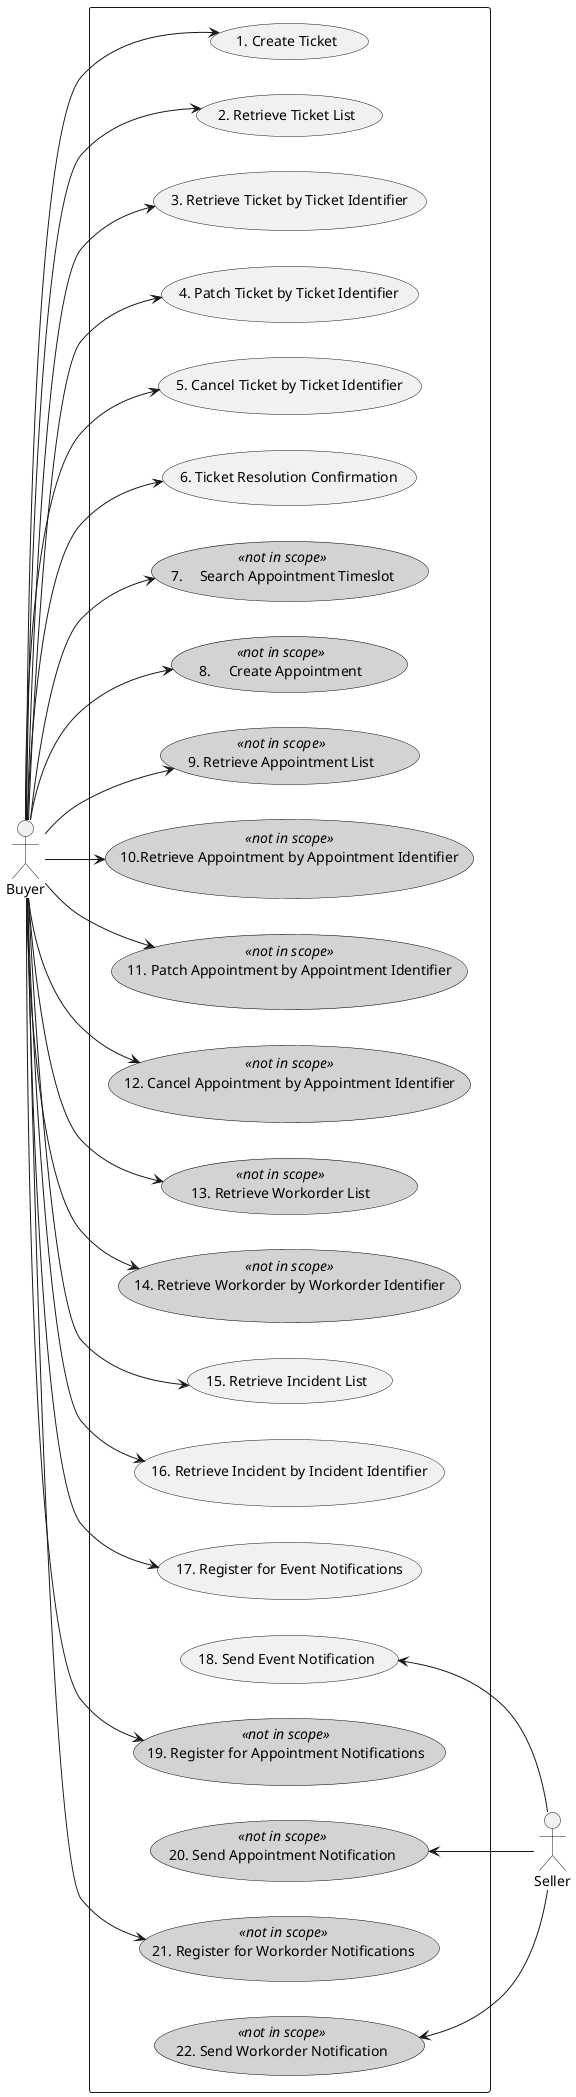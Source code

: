@startuml

left to right direction
actor Seller
actor Buyer

skinparam usecase {
BackgroundColor<<not in scope>> LightGrey
BorderColor<<not in scope>> Black
}

rectangle {
(1. Create Ticket)
(2. Retrieve Ticket List)
(3. Retrieve Ticket by Ticket Identifier)
(4. Patch Ticket by Ticket Identifier)
(5. Cancel Ticket by Ticket Identifier)
(6. Ticket Resolution Confirmation)
(7.	Search Appointment Timeslot)<<not in scope>>
(8.	Create Appointment)<<not in scope>> 
(9. Retrieve Appointment List)<<not in scope>> 
(10.Retrieve Appointment by Appointment Identifier)<<not in scope>> 
(11. Patch Appointment by Appointment Identifier)<<not in scope>> 
(12. Cancel Appointment by Appointment Identifier)<<not in scope>> 
(13. Retrieve Workorder List)<<not in scope>> 
(14. Retrieve Workorder by Workorder Identifier)<<not in scope>> 
(15. Retrieve Incident List)
(16. Retrieve Incident by Incident Identifier)
(17. Register for Event Notifications)
(18. Send Event Notification)
(19. Register for Appointment Notifications)<<not in scope>> 
(20. Send Appointment Notification)<<not in scope>> 
(21. Register for Workorder Notifications)<<not in scope>> 
(22. Send Workorder Notification)<<not in scope>> 

Buyer --> (1. Create Ticket)
Buyer --> (2. Retrieve Ticket List)
Buyer --> (3. Retrieve Ticket by Ticket Identifier)
Buyer --> (4. Patch Ticket by Ticket Identifier)
Buyer --> (5. Cancel Ticket by Ticket Identifier)
Buyer --> (6. Ticket Resolution Confirmation)
Buyer --> (7.	Search Appointment Timeslot)
Buyer --> (8.	Create Appointment)
Buyer --> (9. Retrieve Appointment List)
Buyer --> (10.Retrieve Appointment by Appointment Identifier)
Buyer --> (11. Patch Appointment by Appointment Identifier)
Buyer --> (12. Cancel Appointment by Appointment Identifier)
Buyer --> (13. Retrieve Workorder List)
Buyer --> (14. Retrieve Workorder by Workorder Identifier)
Buyer --> (15. Retrieve Incident List)
Buyer --> (16. Retrieve Incident by Incident Identifier)
Buyer --> (17. Register for Event Notifications)
Buyer --> (19. Register for Appointment Notifications)
Buyer --> (21. Register for Workorder Notifications)

(18. Send Event Notification) <-- Seller
(20. Send Appointment Notification) <-- Seller
(22. Send Workorder Notification) <-- Seller


@enduml
